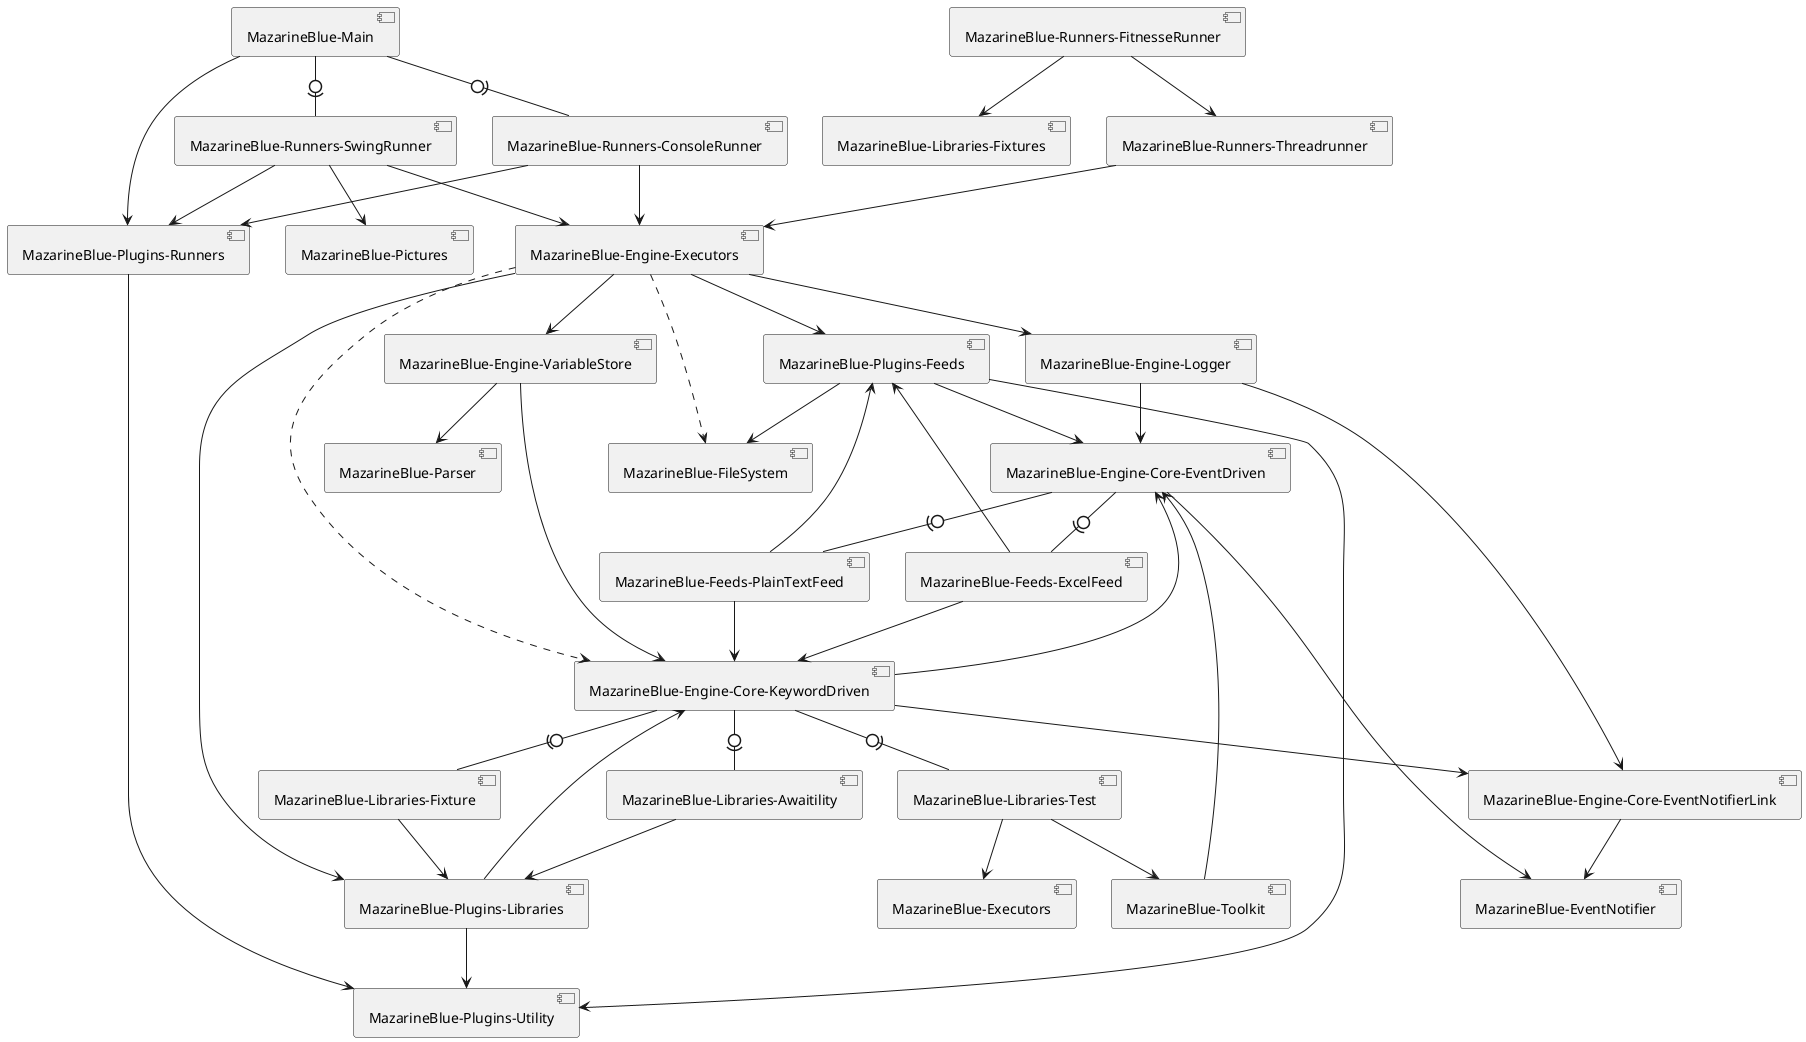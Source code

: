 @startuml
skinparam componentStyle uml2

[MazarineBlue-Main]-->[MazarineBlue-Plugins-Runners]
[MazarineBlue-Plugins-Feeds]-->[MazarineBlue-Engine-Core-EventDriven]
[MazarineBlue-Plugins-Feeds]-->[MazarineBlue-FileSystem]
[MazarineBlue-Plugins-Feeds]-->[MazarineBlue-Plugins-Utility]
[MazarineBlue-Plugins-Libraries]-->[MazarineBlue-Engine-Core-KeywordDriven]
[MazarineBlue-Plugins-Libraries]-->[MazarineBlue-Plugins-Utility]
[MazarineBlue-Plugins-Runners]-->[MazarineBlue-Plugins-Utility]

[MazarineBlue-Main]-0)-[MazarineBlue-Runners-ConsoleRunner]
[MazarineBlue-Main]-0)-[MazarineBlue-Runners-SwingRunner]
[MazarineBlue-Runners-ConsoleRunner]-->[MazarineBlue-Engine-Executors]
[MazarineBlue-Runners-ConsoleRunner]-->[MazarineBlue-Plugins-Runners]
[MazarineBlue-Runners-FitnesseRunner]-->[MazarineBlue-Runners-Threadrunner]
[MazarineBlue-Runners-FitnesseRunner]-->[MazarineBlue-Libraries-Fixtures]
[MazarineBlue-Runners-Threadrunner]-->[MazarineBlue-Engine-Executors]
[MazarineBlue-Runners-SwingRunner]-->[MazarineBlue-Engine-Executors]
[MazarineBlue-Runners-SwingRunner]-->[MazarineBlue-Pictures]
[MazarineBlue-Runners-SwingRunner]-->[MazarineBlue-Plugins-Runners]

[MazarineBlue-Engine-Executors]..>[MazarineBlue-Engine-Core-KeywordDriven]
[MazarineBlue-Engine-Executors]..>[MazarineBlue-FileSystem]
[MazarineBlue-Engine-Executors]-->[MazarineBlue-Engine-Logger]
[MazarineBlue-Engine-Executors]-->[MazarineBlue-Engine-VariableStore]
[MazarineBlue-Engine-Executors]-->[MazarineBlue-Plugins-Feeds]
[MazarineBlue-Engine-Executors]-->[MazarineBlue-Plugins-Libraries]

[MazarineBlue-Engine-Logger]-->[MazarineBlue-Engine-Core-EventNotifierLink]
[MazarineBlue-Engine-Logger]-->[MazarineBlue-Engine-Core-EventDriven]
[MazarineBlue-Engine-VariableStore]-->[MazarineBlue-Engine-Core-KeywordDriven]
[MazarineBlue-Engine-VariableStore]-->[MazarineBlue-Parser]

[MazarineBlue-Engine-Core-KeywordDriven]-->[MazarineBlue-Engine-Core-EventNotifierLink]
[MazarineBlue-Engine-Core-KeywordDriven]-->[MazarineBlue-Engine-Core-EventDriven]
[MazarineBlue-Engine-Core-EventNotifierLink]-->[MazarineBlue-EventNotifier]
[MazarineBlue-Engine-Core-EventDriven]-->[MazarineBlue-EventNotifier]

[MazarineBlue-Engine-Core-KeywordDriven]-0)-[MazarineBlue-Libraries-Awaitility]
[MazarineBlue-Engine-Core-KeywordDriven]-0)-[MazarineBlue-Libraries-Fixture]
[MazarineBlue-Engine-Core-KeywordDriven]-0)-[MazarineBlue-Libraries-Test]
[MazarineBlue-Engine-Core-EventDriven]-0)-[MazarineBlue-Feeds-ExcelFeed]
[MazarineBlue-Engine-Core-EventDriven]-0)-[MazarineBlue-Feeds-PlainTextFeed]

[MazarineBlue-Libraries-Awaitility]-->[MazarineBlue-Plugins-Libraries]
[MazarineBlue-Libraries-Fixture]-->[MazarineBlue-Plugins-Libraries]
[MazarineBlue-Libraries-Test]-->[MazarineBlue-Executors]
[MazarineBlue-Libraries-Test]-->[MazarineBlue-Toolkit]
[MazarineBlue-Toolkit]-->[MazarineBlue-Engine-Core-EventDriven]

[MazarineBlue-Feeds-ExcelFeed]-->[MazarineBlue-Engine-Core-KeywordDriven]
[MazarineBlue-Feeds-ExcelFeed]-->[MazarineBlue-Plugins-Feeds]
[MazarineBlue-Feeds-PlainTextFeed]-->[MazarineBlue-Engine-Core-KeywordDriven]
[MazarineBlue-Feeds-PlainTextFeed]-->[MazarineBlue-Plugins-Feeds]
@enduml
